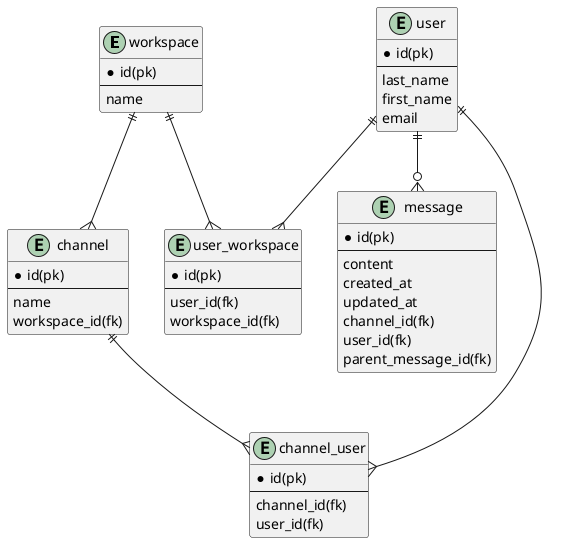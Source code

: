 @startuml slack


entity workspace {
    * id(pk)
    --
    name
}

entity message {
    * id(pk)
    --
    content
    created_at
    updated_at
    channel_id(fk)
    user_id(fk)
    parent_message_id(fk)
}

entity user_workspace {
    * id(pk)
    --
    user_id(fk)
    workspace_id(fk)
}

entity channel_user {
    * id(pk)
    --
    channel_id(fk)
    user_id(fk)
}

entity user {
    * id(pk)
    --
    last_name
    first_name
    email
}

entity channel {
    * id(pk)
    --
    name
    workspace_id(fk)
}

user ||--{ user_workspace
workspace ||--{ user_workspace
user ||--{ channel_user
channel ||--{ channel_user
user ||--o{ message
workspace ||--{ channel

@enduml
